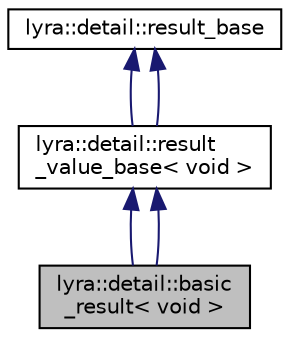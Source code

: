 digraph "lyra::detail::basic_result&lt; void &gt;"
{
 // INTERACTIVE_SVG=YES
 // LATEX_PDF_SIZE
  edge [fontname="Helvetica",fontsize="10",labelfontname="Helvetica",labelfontsize="10"];
  node [fontname="Helvetica",fontsize="10",shape=record];
  Node1 [label="lyra::detail::basic\l_result\< void \>",height=0.2,width=0.4,color="black", fillcolor="grey75", style="filled", fontcolor="black",tooltip=" "];
  Node2 -> Node1 [dir="back",color="midnightblue",fontsize="10",style="solid",fontname="Helvetica"];
  Node2 [label="lyra::detail::result\l_value_base\< void \>",height=0.2,width=0.4,color="black", fillcolor="white", style="filled",URL="$classlyra_1_1detail_1_1result__value__base_3_01void_01_4.html",tooltip=" "];
  Node3 -> Node2 [dir="back",color="midnightblue",fontsize="10",style="solid",fontname="Helvetica"];
  Node3 [label="lyra::detail::result_base",height=0.2,width=0.4,color="black", fillcolor="white", style="filled",URL="$classlyra_1_1detail_1_1result__base.html",tooltip=" "];
  Node3 -> Node2 [dir="back",color="midnightblue",fontsize="10",style="solid",fontname="Helvetica"];
  Node2 -> Node1 [dir="back",color="midnightblue",fontsize="10",style="solid",fontname="Helvetica"];
}
